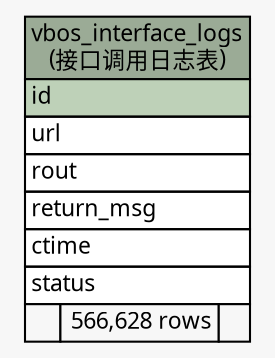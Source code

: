 // dot 2.26.0 on Linux 2.6.32-504.3.3.el6.x86_64
// SchemaSpy rev Unknown
digraph "vbos_interface_logs" {
  graph [
    rankdir="RL"
    bgcolor="#f7f7f7"
    nodesep="0.18"
    ranksep="0.46"
    fontname="Microsoft YaHei"
    fontsize="11"
  ];
  node [
    fontname="Microsoft YaHei"
    fontsize="11"
    shape="plaintext"
  ];
  edge [
    arrowsize="0.8"
  ];
  "vbos_interface_logs" [
    label=<
    <TABLE BORDER="0" CELLBORDER="1" CELLSPACING="0" BGCOLOR="#ffffff">
      <TR><TD COLSPAN="3" BGCOLOR="#9bab96" ALIGN="CENTER">vbos_interface_logs<br/>(接口调用日志表)</TD></TR>
      <TR><TD PORT="id" COLSPAN="3" BGCOLOR="#bed1b8" ALIGN="LEFT">id</TD></TR>
      <TR><TD PORT="url" COLSPAN="3" ALIGN="LEFT">url</TD></TR>
      <TR><TD PORT="rout" COLSPAN="3" ALIGN="LEFT">rout</TD></TR>
      <TR><TD PORT="return_msg" COLSPAN="3" ALIGN="LEFT">return_msg</TD></TR>
      <TR><TD PORT="ctime" COLSPAN="3" ALIGN="LEFT">ctime</TD></TR>
      <TR><TD PORT="status" COLSPAN="3" ALIGN="LEFT">status</TD></TR>
      <TR><TD ALIGN="LEFT" BGCOLOR="#f7f7f7">  </TD><TD ALIGN="RIGHT" BGCOLOR="#f7f7f7">566,628 rows</TD><TD ALIGN="RIGHT" BGCOLOR="#f7f7f7">  </TD></TR>
    </TABLE>>
    URL="tables/vbos_interface_logs.html"
    tooltip="vbos_interface_logs"
  ];
}
